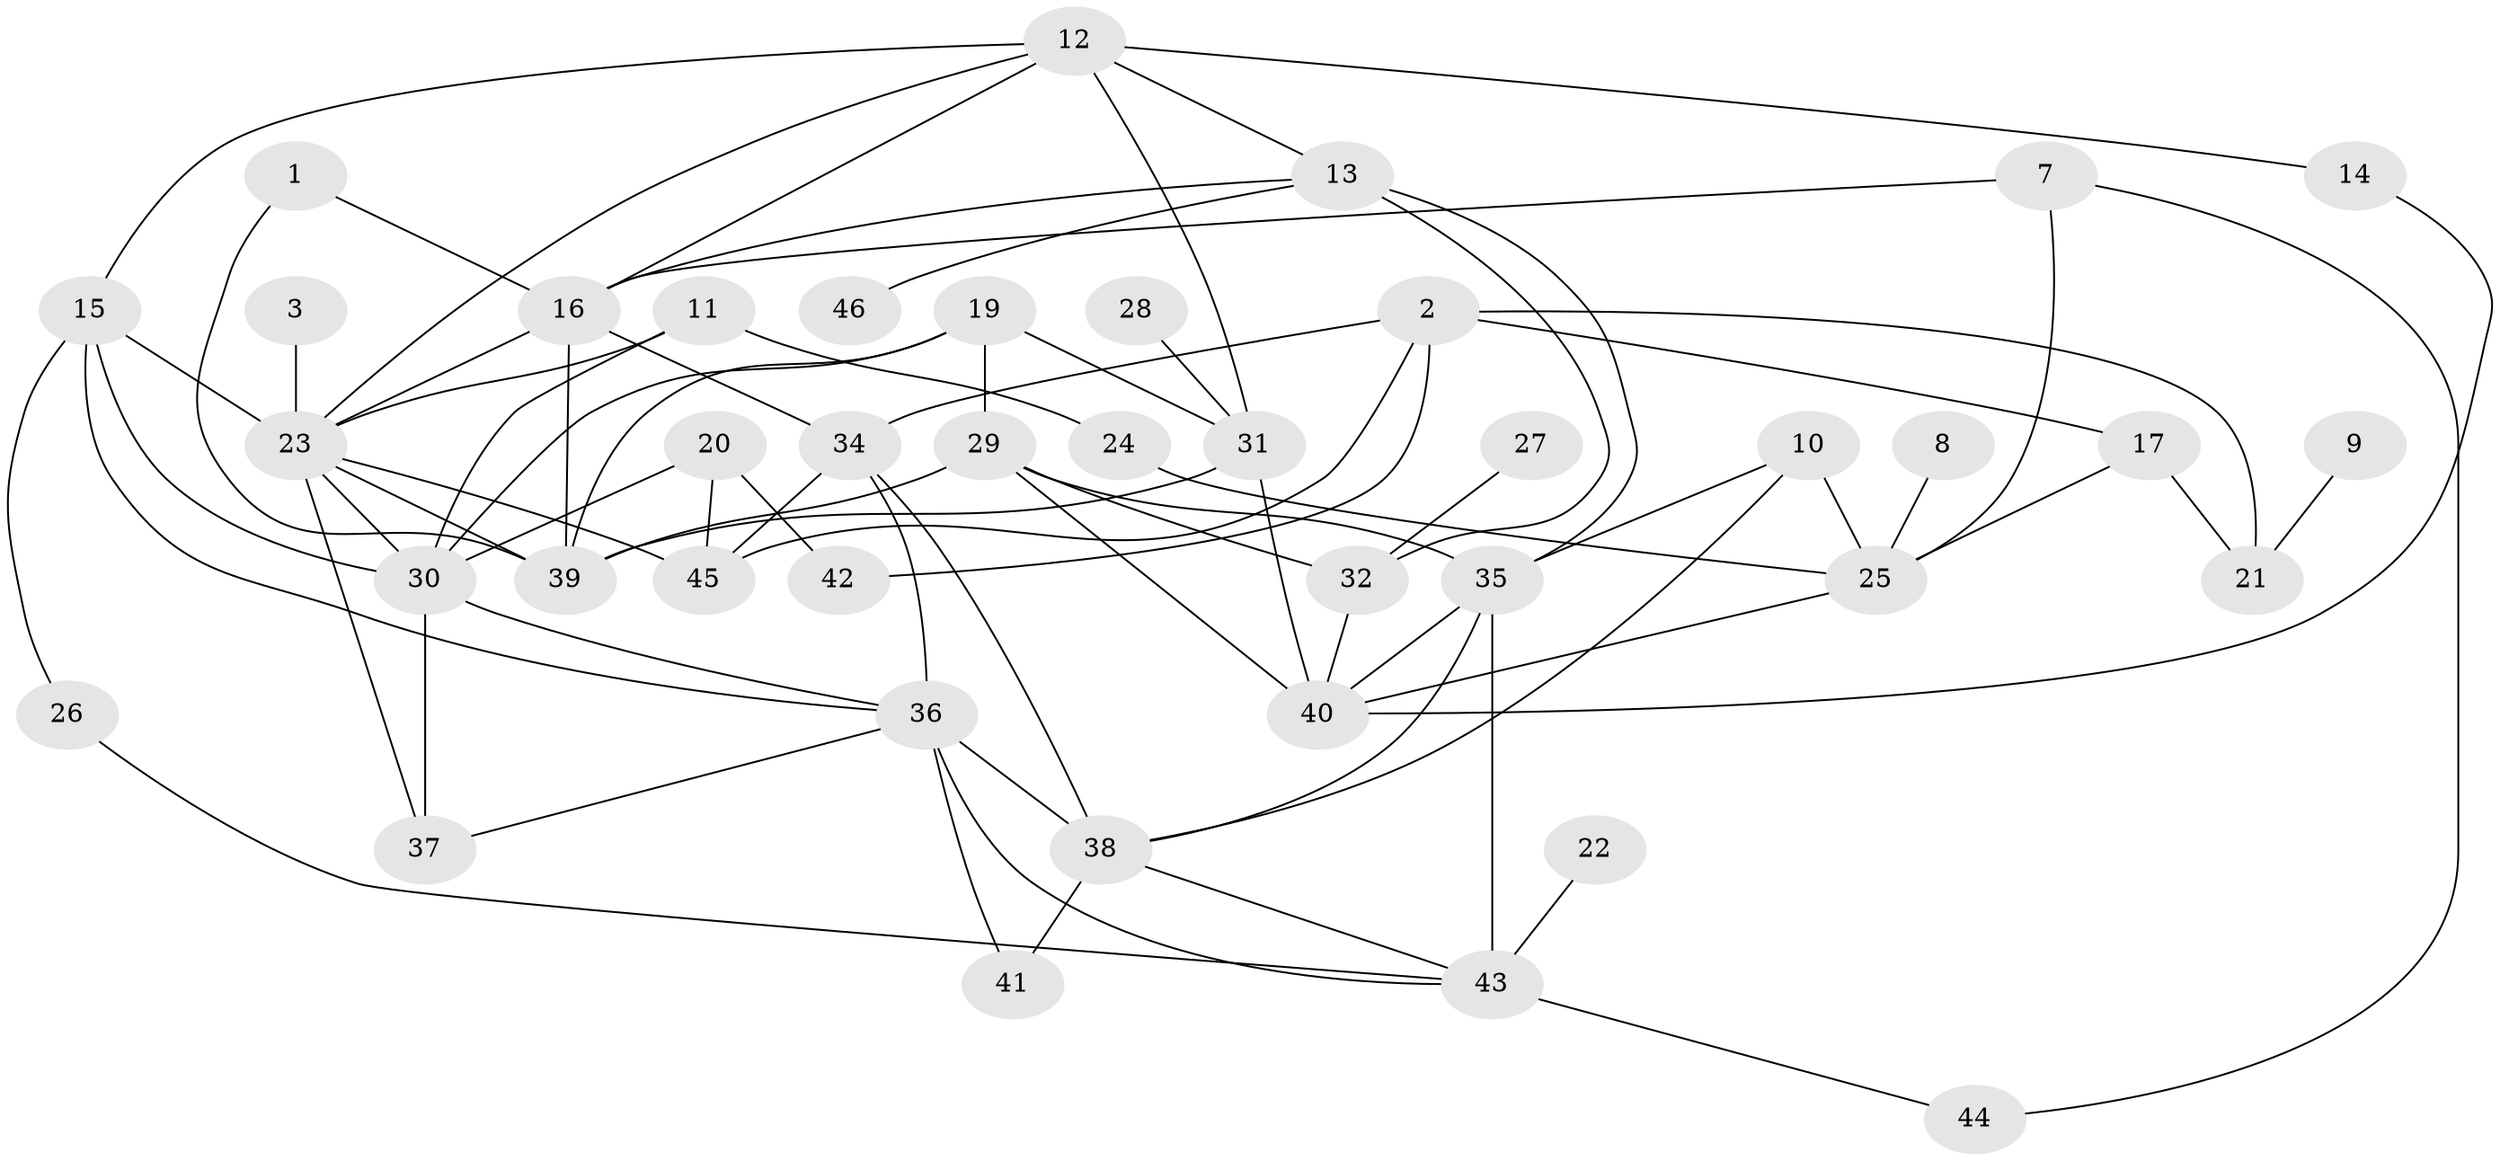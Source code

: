 // original degree distribution, {1: 0.15217391304347827, 3: 0.2826086956521739, 6: 0.043478260869565216, 2: 0.21739130434782608, 5: 0.10869565217391304, 4: 0.14130434782608695, 0: 0.05434782608695652}
// Generated by graph-tools (version 1.1) at 2025/49/03/09/25 03:49:06]
// undirected, 41 vertices, 78 edges
graph export_dot {
graph [start="1"]
  node [color=gray90,style=filled];
  1;
  2;
  3;
  7;
  8;
  9;
  10;
  11;
  12;
  13;
  14;
  15;
  16;
  17;
  19;
  20;
  21;
  22;
  23;
  24;
  25;
  26;
  27;
  28;
  29;
  30;
  31;
  32;
  34;
  35;
  36;
  37;
  38;
  39;
  40;
  41;
  42;
  43;
  44;
  45;
  46;
  1 -- 16 [weight=1.0];
  1 -- 39 [weight=1.0];
  2 -- 17 [weight=1.0];
  2 -- 21 [weight=1.0];
  2 -- 34 [weight=1.0];
  2 -- 42 [weight=1.0];
  2 -- 45 [weight=1.0];
  3 -- 23 [weight=1.0];
  7 -- 16 [weight=1.0];
  7 -- 25 [weight=1.0];
  7 -- 44 [weight=1.0];
  8 -- 25 [weight=1.0];
  9 -- 21 [weight=1.0];
  10 -- 25 [weight=1.0];
  10 -- 35 [weight=1.0];
  10 -- 38 [weight=1.0];
  11 -- 23 [weight=1.0];
  11 -- 24 [weight=1.0];
  11 -- 30 [weight=1.0];
  12 -- 13 [weight=1.0];
  12 -- 14 [weight=1.0];
  12 -- 15 [weight=1.0];
  12 -- 16 [weight=1.0];
  12 -- 23 [weight=1.0];
  12 -- 31 [weight=1.0];
  13 -- 16 [weight=1.0];
  13 -- 32 [weight=1.0];
  13 -- 35 [weight=1.0];
  13 -- 46 [weight=1.0];
  14 -- 40 [weight=1.0];
  15 -- 23 [weight=1.0];
  15 -- 26 [weight=1.0];
  15 -- 30 [weight=1.0];
  15 -- 36 [weight=1.0];
  16 -- 23 [weight=1.0];
  16 -- 34 [weight=1.0];
  16 -- 39 [weight=1.0];
  17 -- 21 [weight=1.0];
  17 -- 25 [weight=1.0];
  19 -- 29 [weight=1.0];
  19 -- 30 [weight=1.0];
  19 -- 31 [weight=1.0];
  19 -- 39 [weight=1.0];
  20 -- 30 [weight=1.0];
  20 -- 42 [weight=1.0];
  20 -- 45 [weight=1.0];
  22 -- 43 [weight=1.0];
  23 -- 30 [weight=1.0];
  23 -- 37 [weight=1.0];
  23 -- 39 [weight=1.0];
  23 -- 45 [weight=1.0];
  24 -- 25 [weight=1.0];
  25 -- 40 [weight=1.0];
  26 -- 43 [weight=1.0];
  27 -- 32 [weight=1.0];
  28 -- 31 [weight=1.0];
  29 -- 32 [weight=1.0];
  29 -- 35 [weight=1.0];
  29 -- 39 [weight=1.0];
  29 -- 40 [weight=1.0];
  30 -- 36 [weight=1.0];
  30 -- 37 [weight=1.0];
  31 -- 39 [weight=1.0];
  31 -- 40 [weight=1.0];
  32 -- 40 [weight=1.0];
  34 -- 36 [weight=1.0];
  34 -- 38 [weight=2.0];
  34 -- 45 [weight=1.0];
  35 -- 38 [weight=1.0];
  35 -- 40 [weight=1.0];
  35 -- 43 [weight=2.0];
  36 -- 37 [weight=1.0];
  36 -- 38 [weight=1.0];
  36 -- 41 [weight=1.0];
  36 -- 43 [weight=1.0];
  38 -- 41 [weight=1.0];
  38 -- 43 [weight=1.0];
  43 -- 44 [weight=1.0];
}

